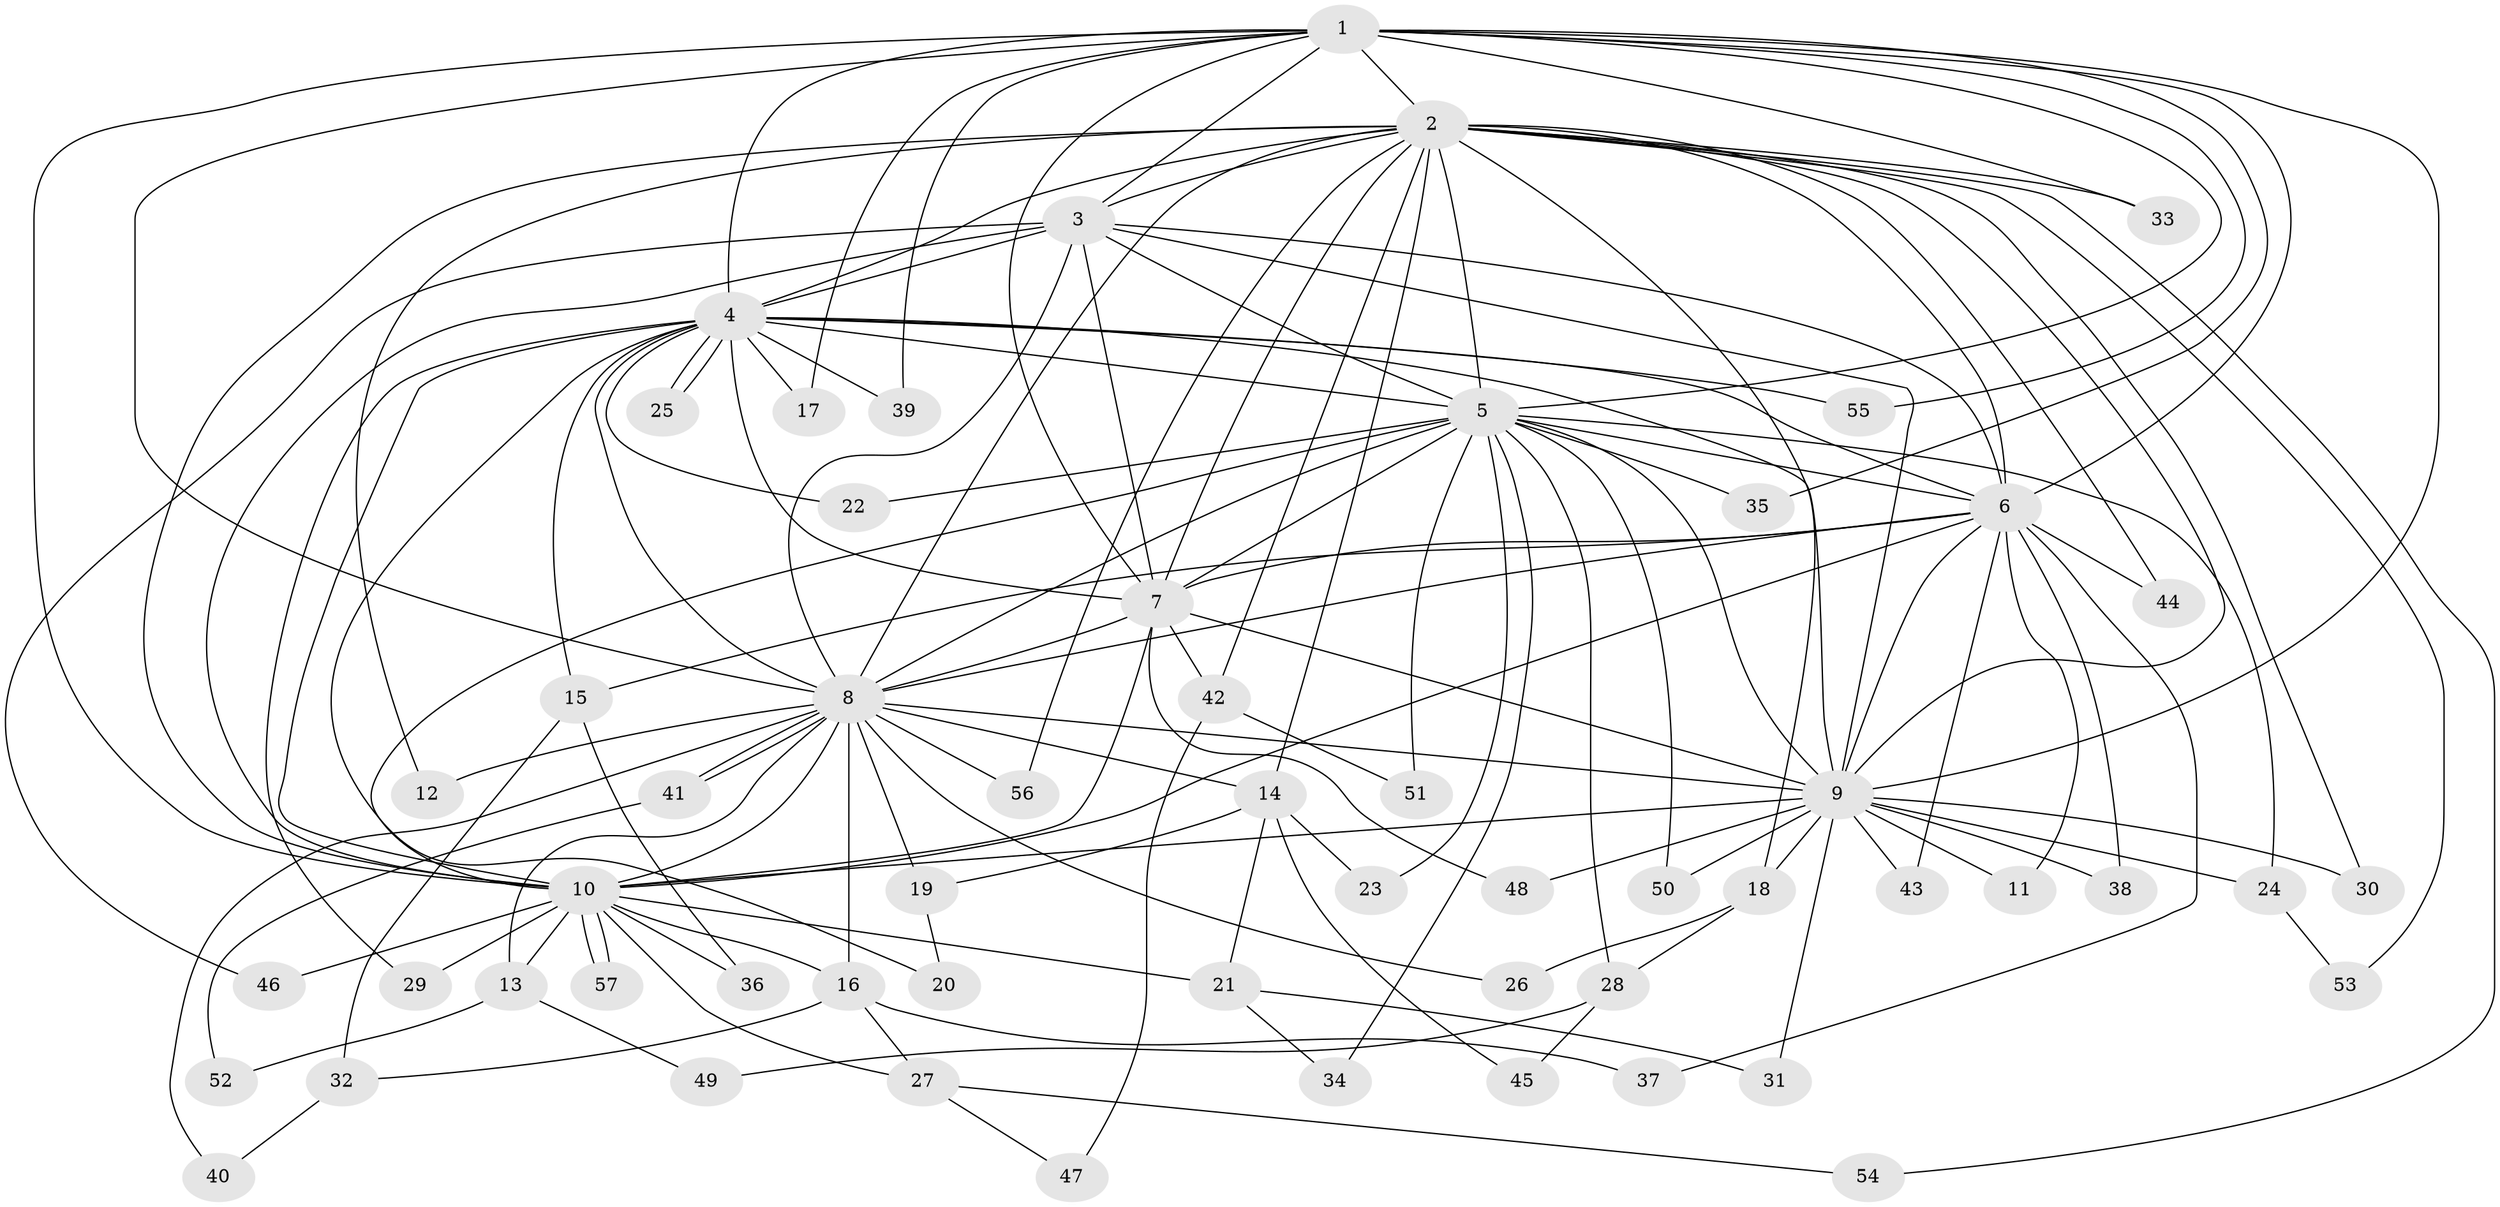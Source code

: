 // Generated by graph-tools (version 1.1) at 2025/01/03/09/25 03:01:35]
// undirected, 57 vertices, 139 edges
graph export_dot {
graph [start="1"]
  node [color=gray90,style=filled];
  1;
  2;
  3;
  4;
  5;
  6;
  7;
  8;
  9;
  10;
  11;
  12;
  13;
  14;
  15;
  16;
  17;
  18;
  19;
  20;
  21;
  22;
  23;
  24;
  25;
  26;
  27;
  28;
  29;
  30;
  31;
  32;
  33;
  34;
  35;
  36;
  37;
  38;
  39;
  40;
  41;
  42;
  43;
  44;
  45;
  46;
  47;
  48;
  49;
  50;
  51;
  52;
  53;
  54;
  55;
  56;
  57;
  1 -- 2;
  1 -- 3;
  1 -- 4;
  1 -- 5;
  1 -- 6;
  1 -- 7;
  1 -- 8;
  1 -- 9;
  1 -- 10;
  1 -- 17;
  1 -- 33;
  1 -- 35;
  1 -- 39;
  1 -- 55;
  2 -- 3;
  2 -- 4;
  2 -- 5;
  2 -- 6;
  2 -- 7;
  2 -- 8;
  2 -- 9;
  2 -- 10;
  2 -- 12;
  2 -- 14;
  2 -- 18;
  2 -- 30;
  2 -- 33;
  2 -- 42;
  2 -- 44;
  2 -- 53;
  2 -- 54;
  2 -- 56;
  3 -- 4;
  3 -- 5;
  3 -- 6;
  3 -- 7;
  3 -- 8;
  3 -- 9;
  3 -- 10;
  3 -- 46;
  4 -- 5;
  4 -- 6;
  4 -- 7;
  4 -- 8;
  4 -- 9;
  4 -- 10;
  4 -- 15;
  4 -- 17;
  4 -- 20;
  4 -- 22;
  4 -- 25;
  4 -- 25;
  4 -- 29;
  4 -- 39;
  4 -- 55;
  5 -- 6;
  5 -- 7;
  5 -- 8;
  5 -- 9;
  5 -- 10;
  5 -- 22;
  5 -- 23;
  5 -- 24;
  5 -- 28;
  5 -- 34;
  5 -- 35;
  5 -- 50;
  5 -- 51;
  6 -- 7;
  6 -- 8;
  6 -- 9;
  6 -- 10;
  6 -- 11;
  6 -- 15;
  6 -- 37;
  6 -- 38;
  6 -- 43;
  6 -- 44;
  7 -- 8;
  7 -- 9;
  7 -- 10;
  7 -- 42;
  7 -- 48;
  8 -- 9;
  8 -- 10;
  8 -- 12;
  8 -- 13;
  8 -- 14;
  8 -- 16;
  8 -- 19;
  8 -- 26;
  8 -- 40;
  8 -- 41;
  8 -- 41;
  8 -- 56;
  9 -- 10;
  9 -- 11;
  9 -- 18;
  9 -- 24;
  9 -- 30;
  9 -- 31;
  9 -- 38;
  9 -- 43;
  9 -- 48;
  9 -- 50;
  10 -- 13;
  10 -- 16;
  10 -- 21;
  10 -- 27;
  10 -- 29;
  10 -- 36;
  10 -- 46;
  10 -- 57;
  10 -- 57;
  13 -- 49;
  13 -- 52;
  14 -- 19;
  14 -- 21;
  14 -- 23;
  14 -- 45;
  15 -- 32;
  15 -- 36;
  16 -- 27;
  16 -- 32;
  16 -- 37;
  18 -- 26;
  18 -- 28;
  19 -- 20;
  21 -- 31;
  21 -- 34;
  24 -- 53;
  27 -- 47;
  27 -- 54;
  28 -- 45;
  28 -- 49;
  32 -- 40;
  41 -- 52;
  42 -- 47;
  42 -- 51;
}
